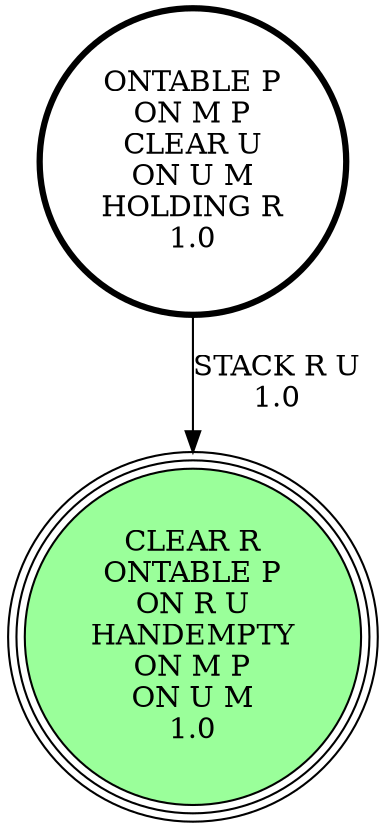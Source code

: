 digraph {
"ONTABLE P\nON M P\nCLEAR U\nON U M\nHOLDING R\n1.0\n" -> "CLEAR R\nONTABLE P\nON R U\nHANDEMPTY\nON M P\nON U M\n1.0\n"[label="STACK R U\n1.0\n"];
"CLEAR R\nONTABLE P\nON R U\nHANDEMPTY\nON M P\nON U M\n1.0\n" [shape=circle, style=filled, fillcolor=palegreen1, peripheries=3];
"CLEAR R\nONTABLE P\nON R U\nHANDEMPTY\nON M P\nON U M\n1.0\n" [shape=circle, style=filled, fillcolor=palegreen1, peripheries=3];
"ONTABLE P\nON M P\nCLEAR U\nON U M\nHOLDING R\n1.0\n" [shape=circle, penwidth=3];
}
